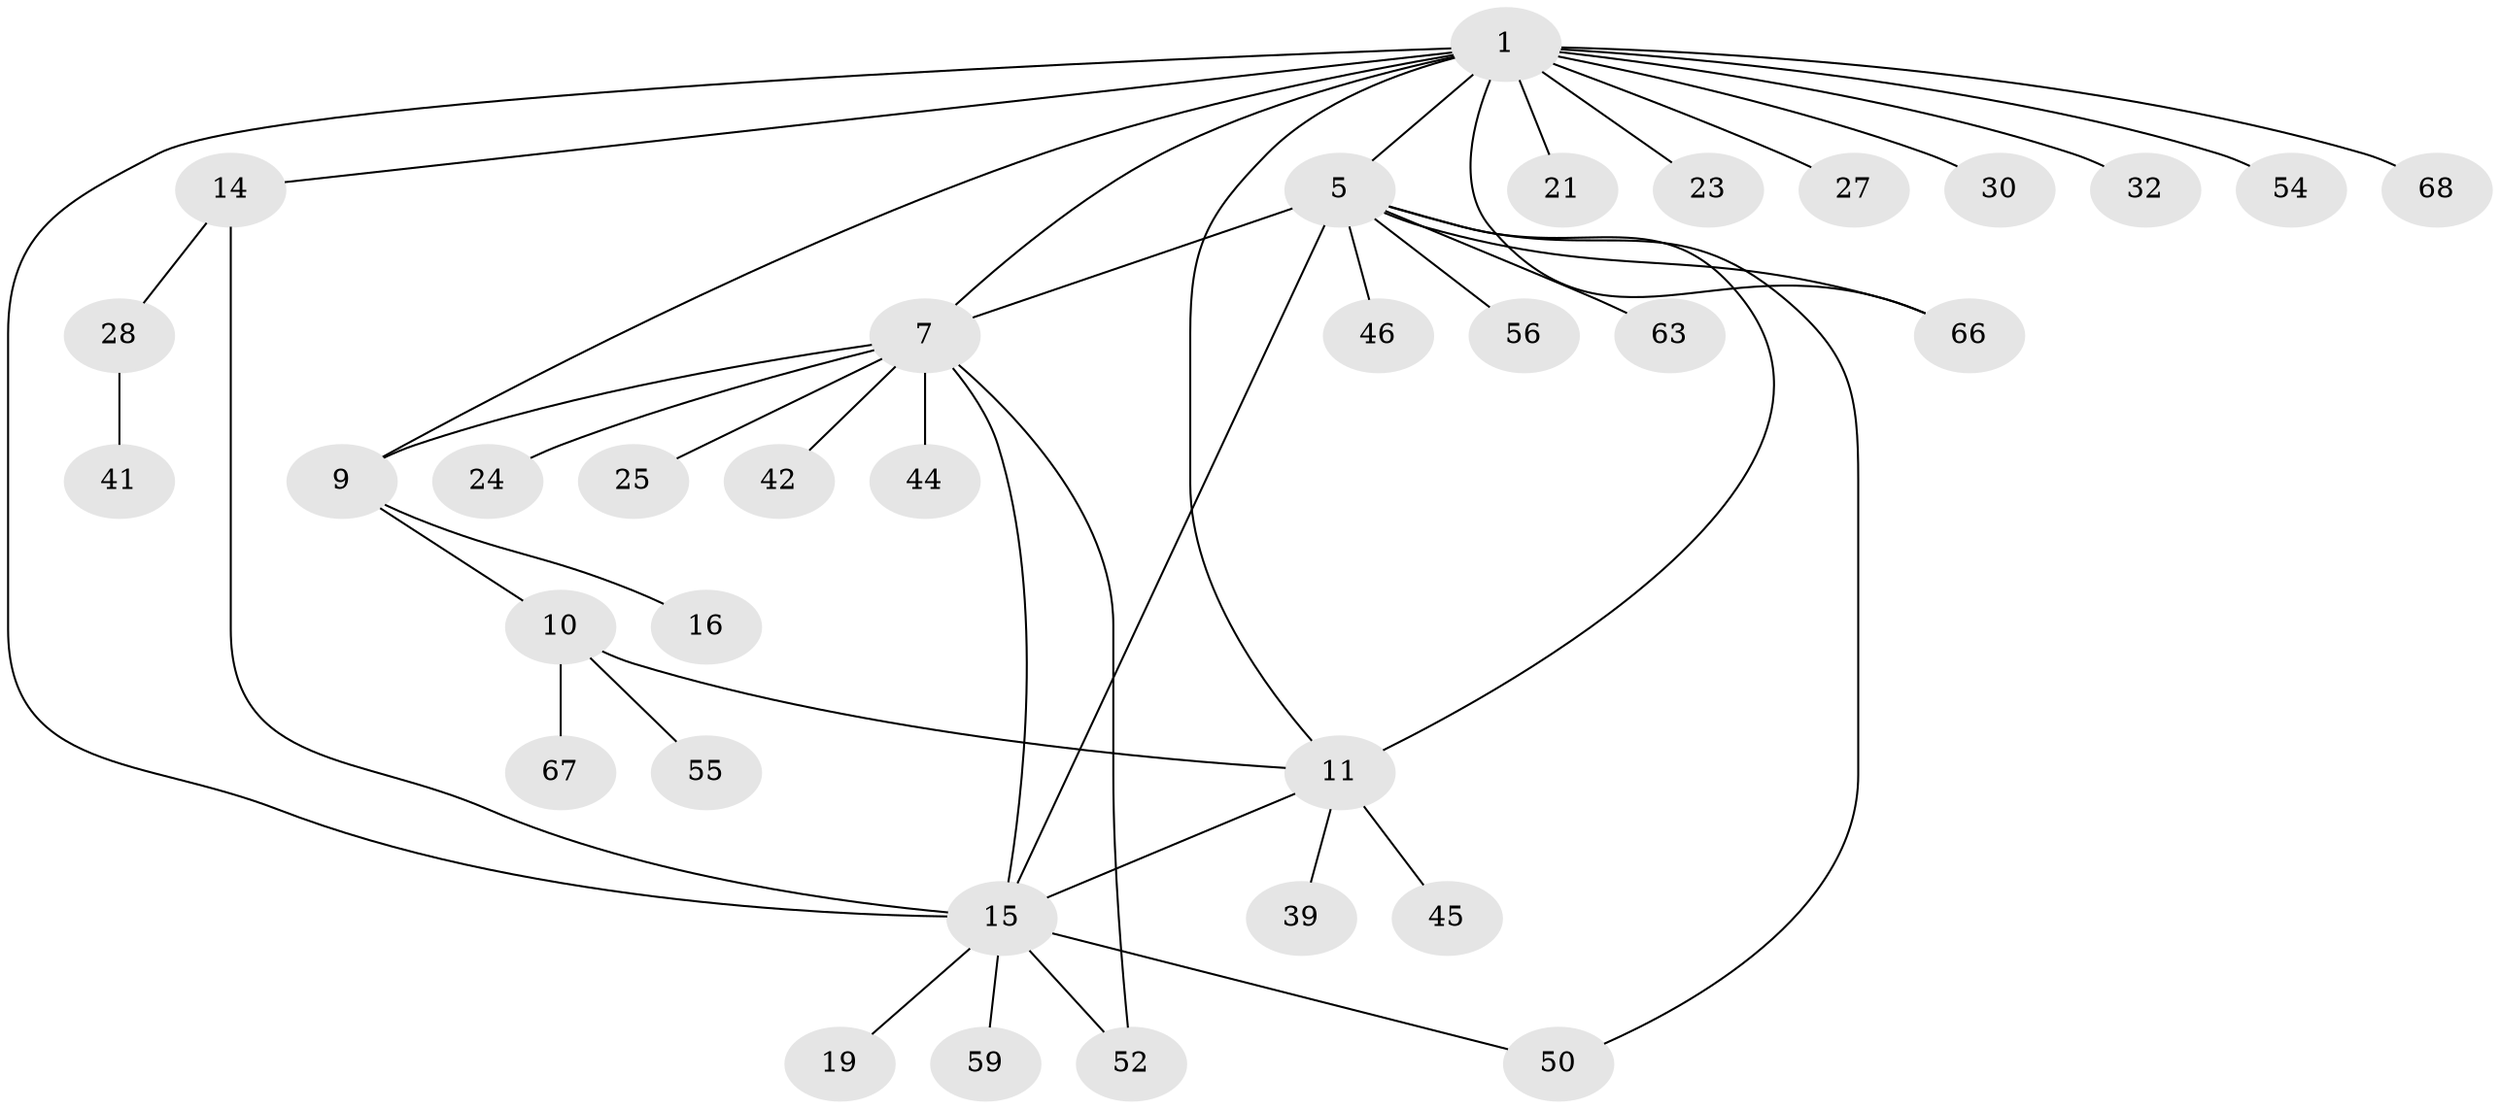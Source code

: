 // original degree distribution, {6: 0.04411764705882353, 5: 0.08823529411764706, 10: 0.029411764705882353, 4: 0.029411764705882353, 9: 0.014705882352941176, 7: 0.014705882352941176, 3: 0.08823529411764706, 1: 0.5294117647058824, 2: 0.16176470588235295}
// Generated by graph-tools (version 1.1) at 2025/15/03/09/25 04:15:46]
// undirected, 34 vertices, 44 edges
graph export_dot {
graph [start="1"]
  node [color=gray90,style=filled];
  1 [super="+4+3+2"];
  5 [super="+6+17+20"];
  7 [super="+43+8+22"];
  9;
  10;
  11 [super="+29+33+38+12"];
  14 [super="+37+34+36"];
  15;
  16;
  19;
  21 [super="+61"];
  23 [super="+60"];
  24 [super="+26"];
  25;
  27;
  28 [super="+40"];
  30;
  32;
  39;
  41;
  42;
  44;
  45;
  46;
  50;
  52 [super="+64+53"];
  54;
  55;
  56;
  59;
  63;
  66;
  67;
  68;
  1 -- 30;
  1 -- 32;
  1 -- 5 [weight=2];
  1 -- 21 [weight=2];
  1 -- 7;
  1 -- 66;
  1 -- 68;
  1 -- 9;
  1 -- 11;
  1 -- 54;
  1 -- 23;
  1 -- 27;
  1 -- 14;
  1 -- 15;
  5 -- 15;
  5 -- 66;
  5 -- 7;
  5 -- 46;
  5 -- 50;
  5 -- 56;
  5 -- 63;
  5 -- 11;
  7 -- 9 [weight=2];
  7 -- 24;
  7 -- 42;
  7 -- 44;
  7 -- 52;
  7 -- 15 [weight=2];
  7 -- 25;
  9 -- 10;
  9 -- 16;
  10 -- 11 [weight=2];
  10 -- 55;
  10 -- 67;
  11 -- 39;
  11 -- 45;
  11 -- 15;
  14 -- 15;
  14 -- 28;
  15 -- 19;
  15 -- 50;
  15 -- 52;
  15 -- 59;
  28 -- 41;
}
